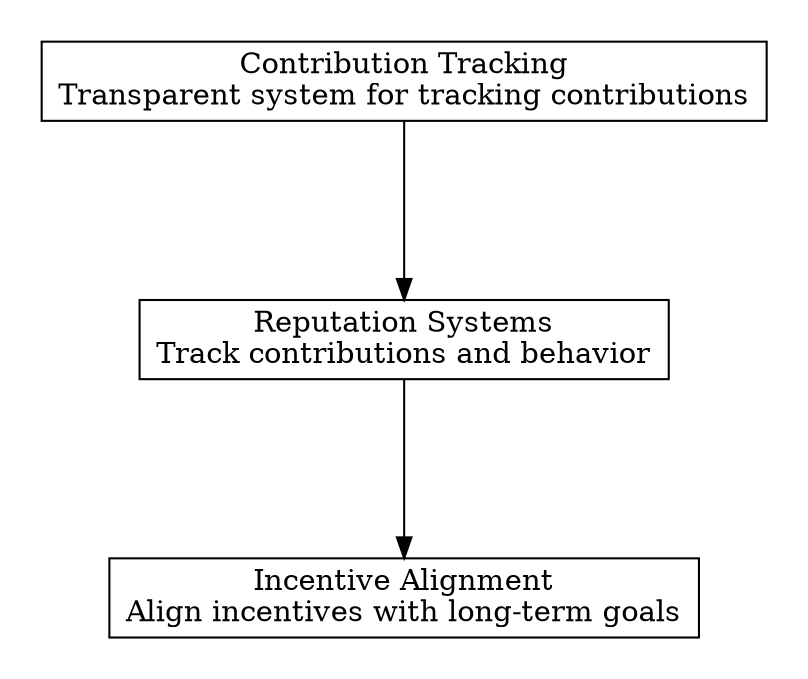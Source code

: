 digraph "" {
	graph [nodesep=0.6,
		rankdir=TB,
		ranksep=1.2
	];
	node [label="\N",
		shape=box
	];
	subgraph cluster_predecessors {
		graph [rank=max,
			style=invis
		];
		"Contribution Tracking"	[label="Contribution Tracking\nTransparent system for tracking contributions"];
	}
	subgraph cluster_descendants {
		graph [rank=min,
			style=invis
		];
		"Incentive Alignment"	[label="Incentive Alignment\nAlign incentives with long-term goals"];
	}
	"Reputation Systems"	[label="Reputation Systems\nTrack contributions and behavior"];
	"Reputation Systems" -> "Incentive Alignment";
	"Contribution Tracking" -> "Reputation Systems";
}
